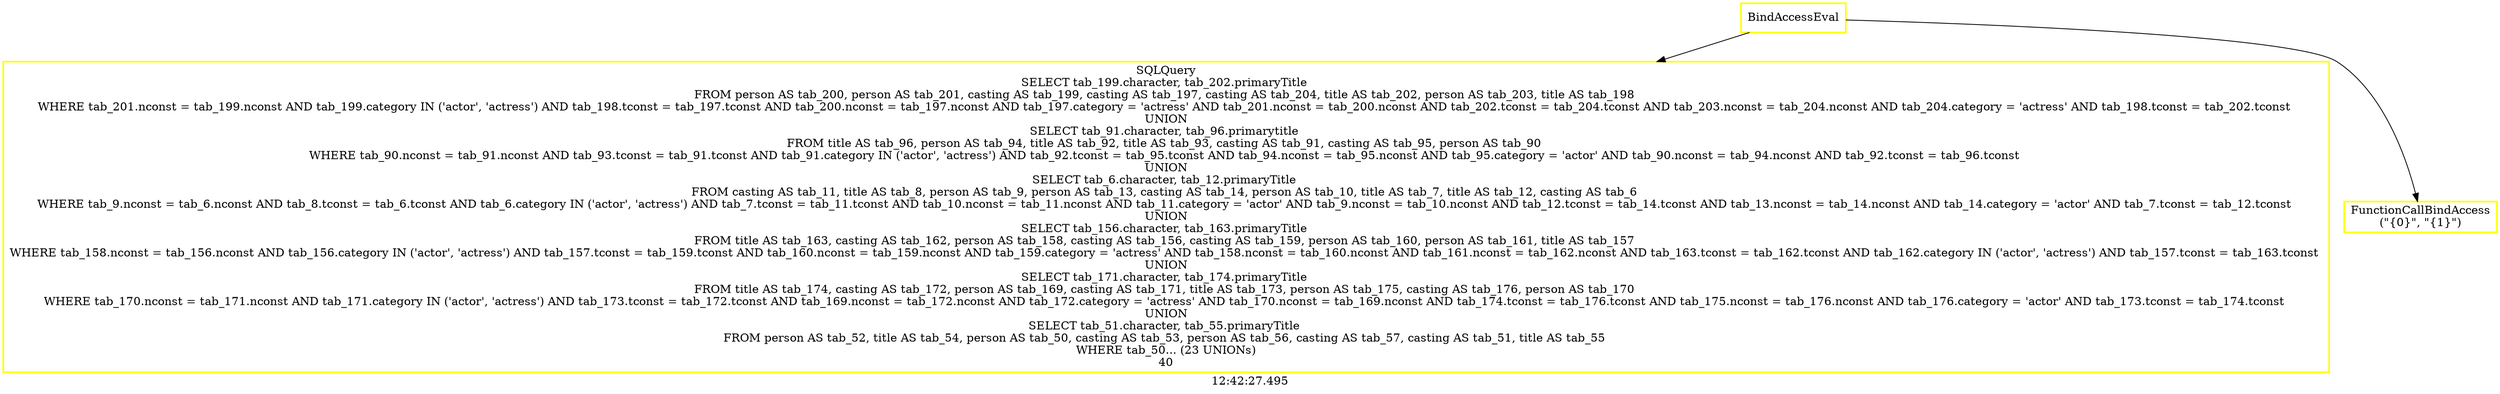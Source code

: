 digraph  g{ graph[label = "12:42:27.495"]
node [shape=rectangle, color=black, fontcolor=black, style=bold] edge [color=black] 0 [label="BindAccessEval", color = yellow] ; 
1 [label="SQLQuery
SELECT tab_199.character, tab_202.primaryTitle 
FROM person AS tab_200, person AS tab_201, casting AS tab_199, casting AS tab_197, casting AS tab_204, title AS tab_202, person AS tab_203, title AS tab_198 
WHERE tab_201.nconst = tab_199.nconst AND tab_199.category IN ('actor', 'actress') AND tab_198.tconst = tab_197.tconst AND tab_200.nconst = tab_197.nconst AND tab_197.category = 'actress' AND tab_201.nconst = tab_200.nconst AND tab_202.tconst = tab_204.tconst AND tab_203.nconst = tab_204.nconst AND tab_204.category = 'actress' AND tab_198.tconst = tab_202.tconst 
UNION
SELECT tab_91.character, tab_96.primarytitle 
FROM title AS tab_96, person AS tab_94, title AS tab_92, title AS tab_93, casting AS tab_91, casting AS tab_95, person AS tab_90 
WHERE tab_90.nconst = tab_91.nconst AND tab_93.tconst = tab_91.tconst AND tab_91.category IN ('actor', 'actress') AND tab_92.tconst = tab_95.tconst AND tab_94.nconst = tab_95.nconst AND tab_95.category = 'actor' AND tab_90.nconst = tab_94.nconst AND tab_92.tconst = tab_96.tconst 
UNION
SELECT tab_6.character, tab_12.primaryTitle 
FROM casting AS tab_11, title AS tab_8, person AS tab_9, person AS tab_13, casting AS tab_14, person AS tab_10, title AS tab_7, title AS tab_12, casting AS tab_6 
WHERE tab_9.nconst = tab_6.nconst AND tab_8.tconst = tab_6.tconst AND tab_6.category IN ('actor', 'actress') AND tab_7.tconst = tab_11.tconst AND tab_10.nconst = tab_11.nconst AND tab_11.category = 'actor' AND tab_9.nconst = tab_10.nconst AND tab_12.tconst = tab_14.tconst AND tab_13.nconst = tab_14.nconst AND tab_14.category = 'actor' AND tab_7.tconst = tab_12.tconst 
UNION
SELECT tab_156.character, tab_163.primaryTitle 
FROM title AS tab_163, casting AS tab_162, person AS tab_158, casting AS tab_156, casting AS tab_159, person AS tab_160, person AS tab_161, title AS tab_157 
WHERE tab_158.nconst = tab_156.nconst AND tab_156.category IN ('actor', 'actress') AND tab_157.tconst = tab_159.tconst AND tab_160.nconst = tab_159.nconst AND tab_159.category = 'actress' AND tab_158.nconst = tab_160.nconst AND tab_161.nconst = tab_162.nconst AND tab_163.tconst = tab_162.tconst AND tab_162.category IN ('actor', 'actress') AND tab_157.tconst = tab_163.tconst 
UNION
SELECT tab_171.character, tab_174.primaryTitle 
FROM title AS tab_174, casting AS tab_172, person AS tab_169, casting AS tab_171, title AS tab_173, person AS tab_175, casting AS tab_176, person AS tab_170 
WHERE tab_170.nconst = tab_171.nconst AND tab_171.category IN ('actor', 'actress') AND tab_173.tconst = tab_172.tconst AND tab_169.nconst = tab_172.nconst AND tab_172.category = 'actress' AND tab_170.nconst = tab_169.nconst AND tab_174.tconst = tab_176.tconst AND tab_175.nconst = tab_176.nconst AND tab_176.category = 'actor' AND tab_173.tconst = tab_174.tconst 
UNION
SELECT tab_51.character, tab_55.primaryTitle 
FROM person AS tab_52, title AS tab_54, person AS tab_50, casting AS tab_53, person AS tab_56, casting AS tab_57, casting AS tab_51, title AS tab_55 
WHERE tab_50... (23 UNIONs)
40", color = yellow] ; 
0 -> 1 ; 
2 [label="FunctionCallBindAccess
(\"{0}\", \"{1}\")", color = yellow] ; 
0 -> 2 ; 
}

